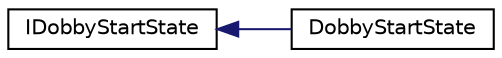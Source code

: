 digraph "Graphical Class Hierarchy"
{
 // LATEX_PDF_SIZE
  edge [fontname="Helvetica",fontsize="10",labelfontname="Helvetica",labelfontsize="10"];
  node [fontname="Helvetica",fontsize="10",shape=record];
  rankdir="LR";
  Node0 [label="IDobbyStartState",height=0.2,width=0.4,color="black", fillcolor="white", style="filled",URL="$classIDobbyStartState.html",tooltip="Utility interface passed in at the post-construction phase, to allow some final tweaking of the conta..."];
  Node0 -> Node1 [dir="back",color="midnightblue",fontsize="10",style="solid",fontname="Helvetica"];
  Node1 [label="DobbyStartState",height=0.2,width=0.4,color="black", fillcolor="white", style="filled",URL="$classDobbyStartState.html",tooltip="Stores the start state of the container."];
}
